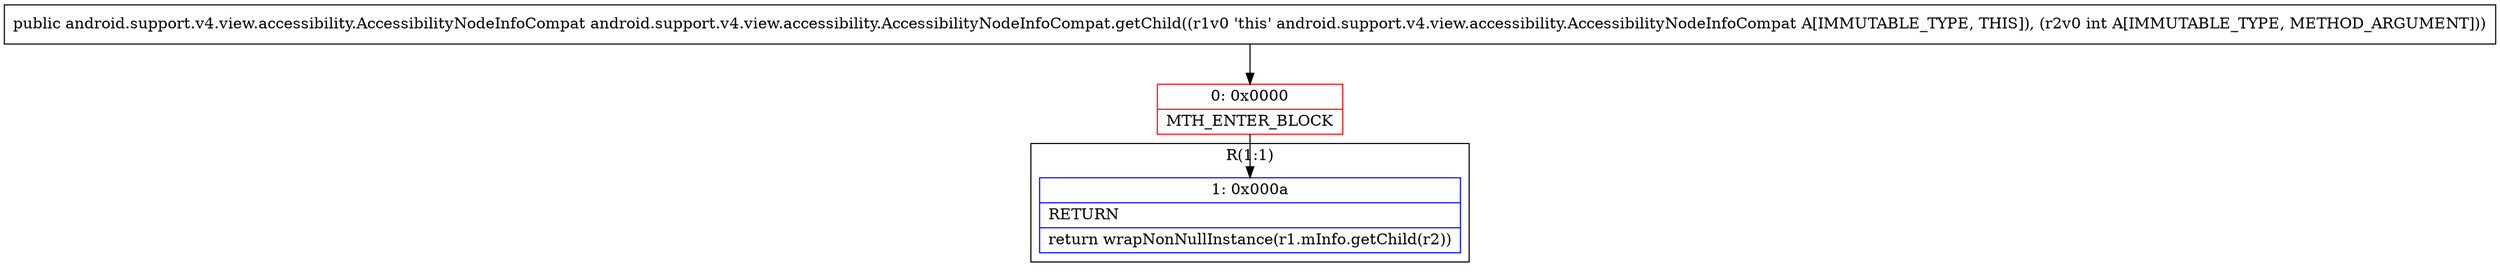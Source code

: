 digraph "CFG forandroid.support.v4.view.accessibility.AccessibilityNodeInfoCompat.getChild(I)Landroid\/support\/v4\/view\/accessibility\/AccessibilityNodeInfoCompat;" {
subgraph cluster_Region_189838186 {
label = "R(1:1)";
node [shape=record,color=blue];
Node_1 [shape=record,label="{1\:\ 0x000a|RETURN\l|return wrapNonNullInstance(r1.mInfo.getChild(r2))\l}"];
}
Node_0 [shape=record,color=red,label="{0\:\ 0x0000|MTH_ENTER_BLOCK\l}"];
MethodNode[shape=record,label="{public android.support.v4.view.accessibility.AccessibilityNodeInfoCompat android.support.v4.view.accessibility.AccessibilityNodeInfoCompat.getChild((r1v0 'this' android.support.v4.view.accessibility.AccessibilityNodeInfoCompat A[IMMUTABLE_TYPE, THIS]), (r2v0 int A[IMMUTABLE_TYPE, METHOD_ARGUMENT])) }"];
MethodNode -> Node_0;
Node_0 -> Node_1;
}

